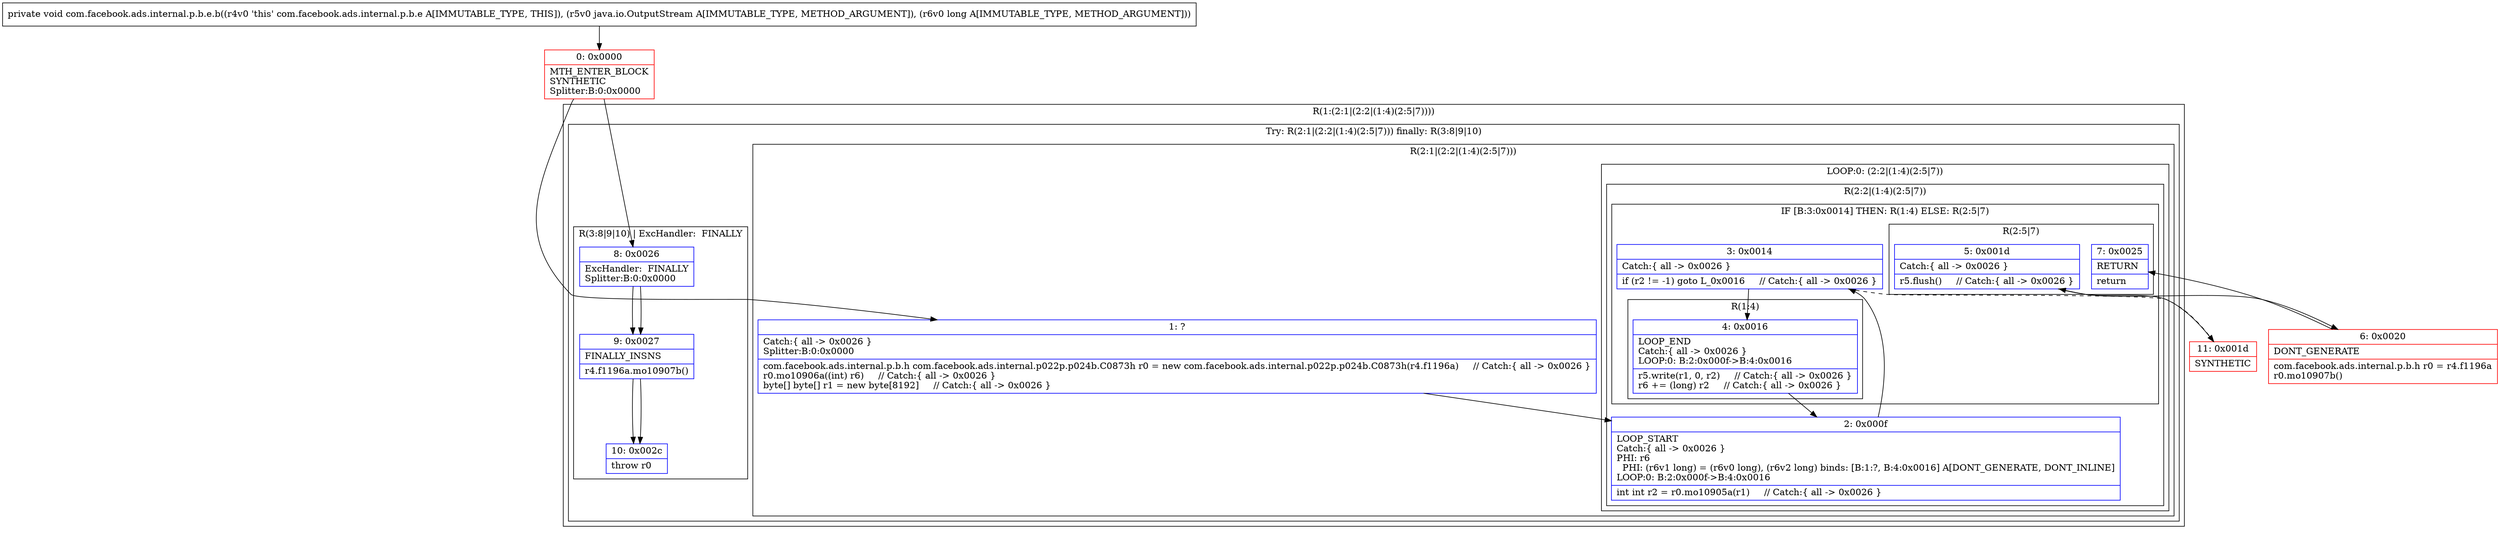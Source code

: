 digraph "CFG forcom.facebook.ads.internal.p.b.e.b(Ljava\/io\/OutputStream;J)V" {
subgraph cluster_Region_1993862458 {
label = "R(1:(2:1|(2:2|(1:4)(2:5|7))))";
node [shape=record,color=blue];
subgraph cluster_TryCatchRegion_811674604 {
label = "Try: R(2:1|(2:2|(1:4)(2:5|7))) finally: R(3:8|9|10)";
node [shape=record,color=blue];
subgraph cluster_Region_248011619 {
label = "R(2:1|(2:2|(1:4)(2:5|7)))";
node [shape=record,color=blue];
Node_1 [shape=record,label="{1\:\ ?|Catch:\{ all \-\> 0x0026 \}\lSplitter:B:0:0x0000\l|com.facebook.ads.internal.p.b.h com.facebook.ads.internal.p022p.p024b.C0873h r0 = new com.facebook.ads.internal.p022p.p024b.C0873h(r4.f1196a)     \/\/ Catch:\{ all \-\> 0x0026 \}\lr0.mo10906a((int) r6)     \/\/ Catch:\{ all \-\> 0x0026 \}\lbyte[] byte[] r1 = new byte[8192]     \/\/ Catch:\{ all \-\> 0x0026 \}\l}"];
subgraph cluster_LoopRegion_1070080983 {
label = "LOOP:0: (2:2|(1:4)(2:5|7))";
node [shape=record,color=blue];
subgraph cluster_Region_1214722384 {
label = "R(2:2|(1:4)(2:5|7))";
node [shape=record,color=blue];
Node_2 [shape=record,label="{2\:\ 0x000f|LOOP_START\lCatch:\{ all \-\> 0x0026 \}\lPHI: r6 \l  PHI: (r6v1 long) = (r6v0 long), (r6v2 long) binds: [B:1:?, B:4:0x0016] A[DONT_GENERATE, DONT_INLINE]\lLOOP:0: B:2:0x000f\-\>B:4:0x0016\l|int int r2 = r0.mo10905a(r1)     \/\/ Catch:\{ all \-\> 0x0026 \}\l}"];
subgraph cluster_IfRegion_804529733 {
label = "IF [B:3:0x0014] THEN: R(1:4) ELSE: R(2:5|7)";
node [shape=record,color=blue];
Node_3 [shape=record,label="{3\:\ 0x0014|Catch:\{ all \-\> 0x0026 \}\l|if (r2 != \-1) goto L_0x0016     \/\/ Catch:\{ all \-\> 0x0026 \}\l}"];
subgraph cluster_Region_160877620 {
label = "R(1:4)";
node [shape=record,color=blue];
Node_4 [shape=record,label="{4\:\ 0x0016|LOOP_END\lCatch:\{ all \-\> 0x0026 \}\lLOOP:0: B:2:0x000f\-\>B:4:0x0016\l|r5.write(r1, 0, r2)     \/\/ Catch:\{ all \-\> 0x0026 \}\lr6 += (long) r2     \/\/ Catch:\{ all \-\> 0x0026 \}\l}"];
}
subgraph cluster_Region_284726703 {
label = "R(2:5|7)";
node [shape=record,color=blue];
Node_5 [shape=record,label="{5\:\ 0x001d|Catch:\{ all \-\> 0x0026 \}\l|r5.flush()     \/\/ Catch:\{ all \-\> 0x0026 \}\l}"];
Node_7 [shape=record,label="{7\:\ 0x0025|RETURN\l|return\l}"];
}
}
}
}
}
subgraph cluster_Region_1502545079 {
label = "R(3:8|9|10) | ExcHandler:  FINALLY\l";
node [shape=record,color=blue];
Node_8 [shape=record,label="{8\:\ 0x0026|ExcHandler:  FINALLY\lSplitter:B:0:0x0000\l}"];
Node_9 [shape=record,label="{9\:\ 0x0027|FINALLY_INSNS\l|r4.f1196a.mo10907b()\l}"];
Node_10 [shape=record,label="{10\:\ 0x002c|throw r0\l}"];
}
}
}
subgraph cluster_Region_1502545079 {
label = "R(3:8|9|10) | ExcHandler:  FINALLY\l";
node [shape=record,color=blue];
Node_8 [shape=record,label="{8\:\ 0x0026|ExcHandler:  FINALLY\lSplitter:B:0:0x0000\l}"];
Node_9 [shape=record,label="{9\:\ 0x0027|FINALLY_INSNS\l|r4.f1196a.mo10907b()\l}"];
Node_10 [shape=record,label="{10\:\ 0x002c|throw r0\l}"];
}
Node_0 [shape=record,color=red,label="{0\:\ 0x0000|MTH_ENTER_BLOCK\lSYNTHETIC\lSplitter:B:0:0x0000\l}"];
Node_6 [shape=record,color=red,label="{6\:\ 0x0020|DONT_GENERATE\l|com.facebook.ads.internal.p.b.h r0 = r4.f1196a\lr0.mo10907b()\l}"];
Node_11 [shape=record,color=red,label="{11\:\ 0x001d|SYNTHETIC\l}"];
MethodNode[shape=record,label="{private void com.facebook.ads.internal.p.b.e.b((r4v0 'this' com.facebook.ads.internal.p.b.e A[IMMUTABLE_TYPE, THIS]), (r5v0 java.io.OutputStream A[IMMUTABLE_TYPE, METHOD_ARGUMENT]), (r6v0 long A[IMMUTABLE_TYPE, METHOD_ARGUMENT])) }"];
MethodNode -> Node_0;
Node_1 -> Node_2;
Node_2 -> Node_3;
Node_3 -> Node_4;
Node_3 -> Node_11[style=dashed];
Node_4 -> Node_2;
Node_5 -> Node_6;
Node_8 -> Node_9;
Node_9 -> Node_10;
Node_8 -> Node_9;
Node_9 -> Node_10;
Node_0 -> Node_1;
Node_0 -> Node_8;
Node_6 -> Node_7;
Node_11 -> Node_5;
}

